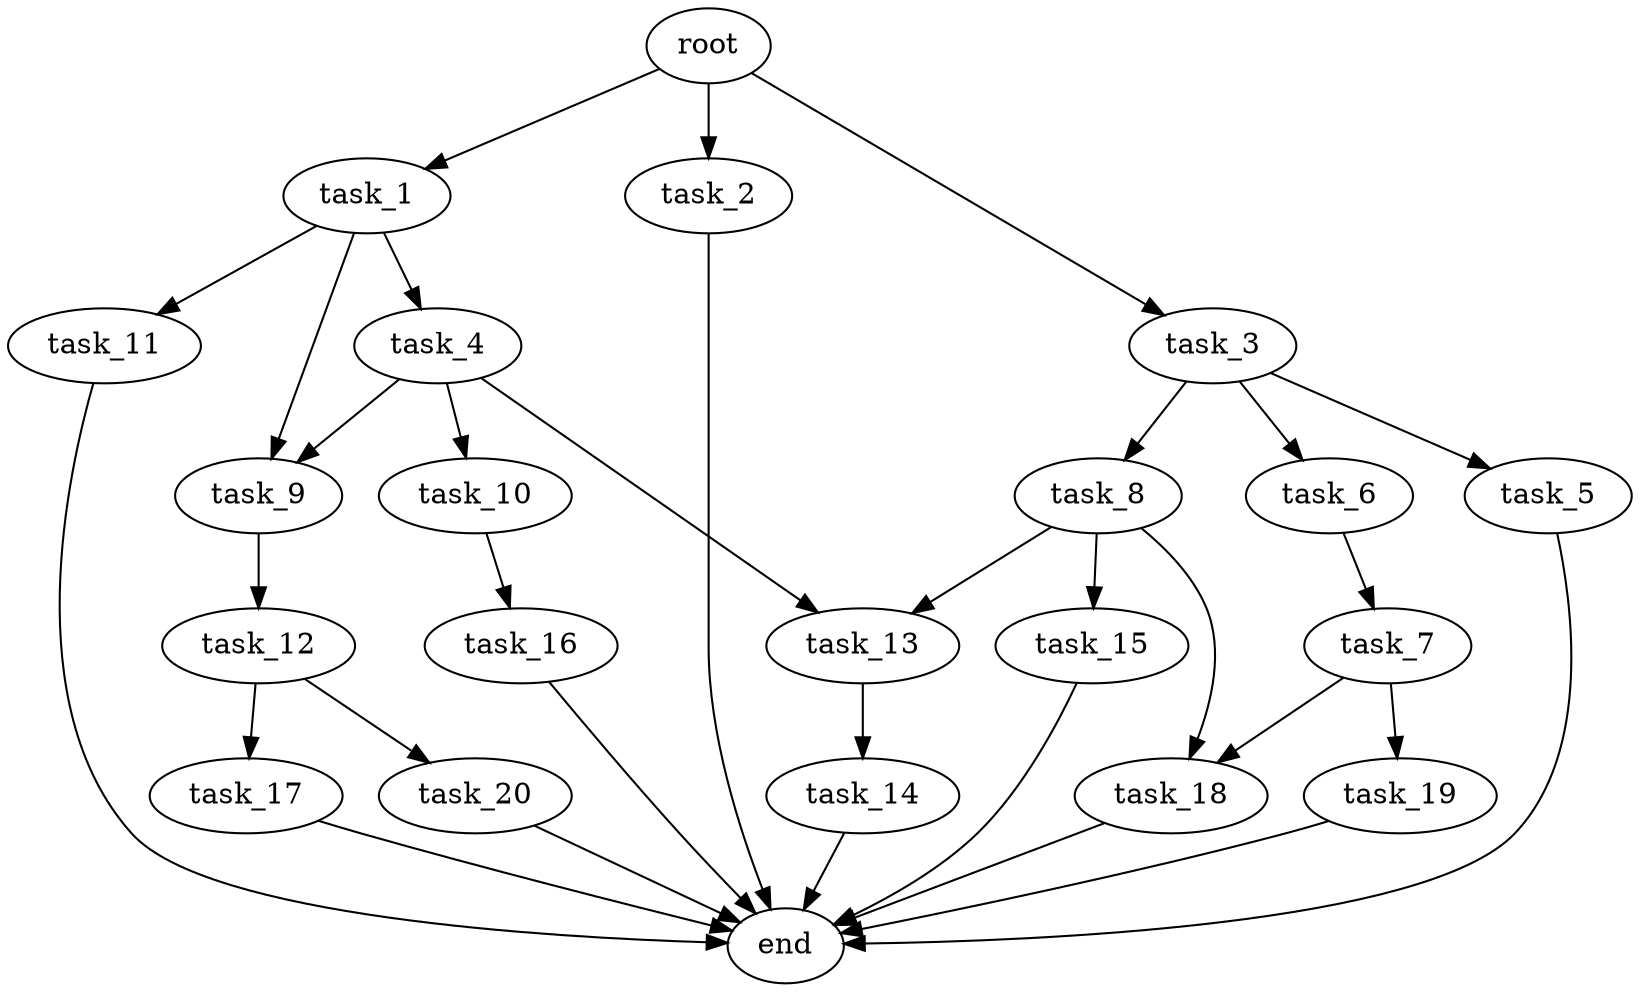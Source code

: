 digraph G {
  root [size="0.000000e+00"];
  task_1 [size="4.467085e+09"];
  task_2 [size="8.078599e+09"];
  task_3 [size="2.613265e+09"];
  task_4 [size="7.008048e+09"];
  task_5 [size="4.849700e+09"];
  task_6 [size="7.993921e+09"];
  task_7 [size="8.620282e+09"];
  task_8 [size="3.429137e+09"];
  task_9 [size="8.449303e+08"];
  task_10 [size="1.451557e+09"];
  task_11 [size="9.339485e+09"];
  task_12 [size="1.542349e+09"];
  task_13 [size="4.959987e+09"];
  task_14 [size="9.935862e+09"];
  task_15 [size="7.703908e+09"];
  task_16 [size="2.380236e+09"];
  task_17 [size="4.402410e+09"];
  task_18 [size="6.376109e+09"];
  task_19 [size="2.109357e+09"];
  task_20 [size="7.343877e+09"];
  end [size="0.000000e+00"];

  root -> task_1 [size="1.000000e-12"];
  root -> task_2 [size="1.000000e-12"];
  root -> task_3 [size="1.000000e-12"];
  task_1 -> task_4 [size="7.008048e+08"];
  task_1 -> task_9 [size="4.224651e+07"];
  task_1 -> task_11 [size="9.339485e+08"];
  task_2 -> end [size="1.000000e-12"];
  task_3 -> task_5 [size="4.849700e+08"];
  task_3 -> task_6 [size="7.993921e+08"];
  task_3 -> task_8 [size="3.429137e+08"];
  task_4 -> task_9 [size="4.224651e+07"];
  task_4 -> task_10 [size="1.451557e+08"];
  task_4 -> task_13 [size="2.479993e+08"];
  task_5 -> end [size="1.000000e-12"];
  task_6 -> task_7 [size="8.620282e+08"];
  task_7 -> task_18 [size="3.188055e+08"];
  task_7 -> task_19 [size="2.109357e+08"];
  task_8 -> task_13 [size="2.479993e+08"];
  task_8 -> task_15 [size="7.703908e+08"];
  task_8 -> task_18 [size="3.188055e+08"];
  task_9 -> task_12 [size="1.542349e+08"];
  task_10 -> task_16 [size="2.380236e+08"];
  task_11 -> end [size="1.000000e-12"];
  task_12 -> task_17 [size="4.402410e+08"];
  task_12 -> task_20 [size="7.343877e+08"];
  task_13 -> task_14 [size="9.935862e+08"];
  task_14 -> end [size="1.000000e-12"];
  task_15 -> end [size="1.000000e-12"];
  task_16 -> end [size="1.000000e-12"];
  task_17 -> end [size="1.000000e-12"];
  task_18 -> end [size="1.000000e-12"];
  task_19 -> end [size="1.000000e-12"];
  task_20 -> end [size="1.000000e-12"];
}
